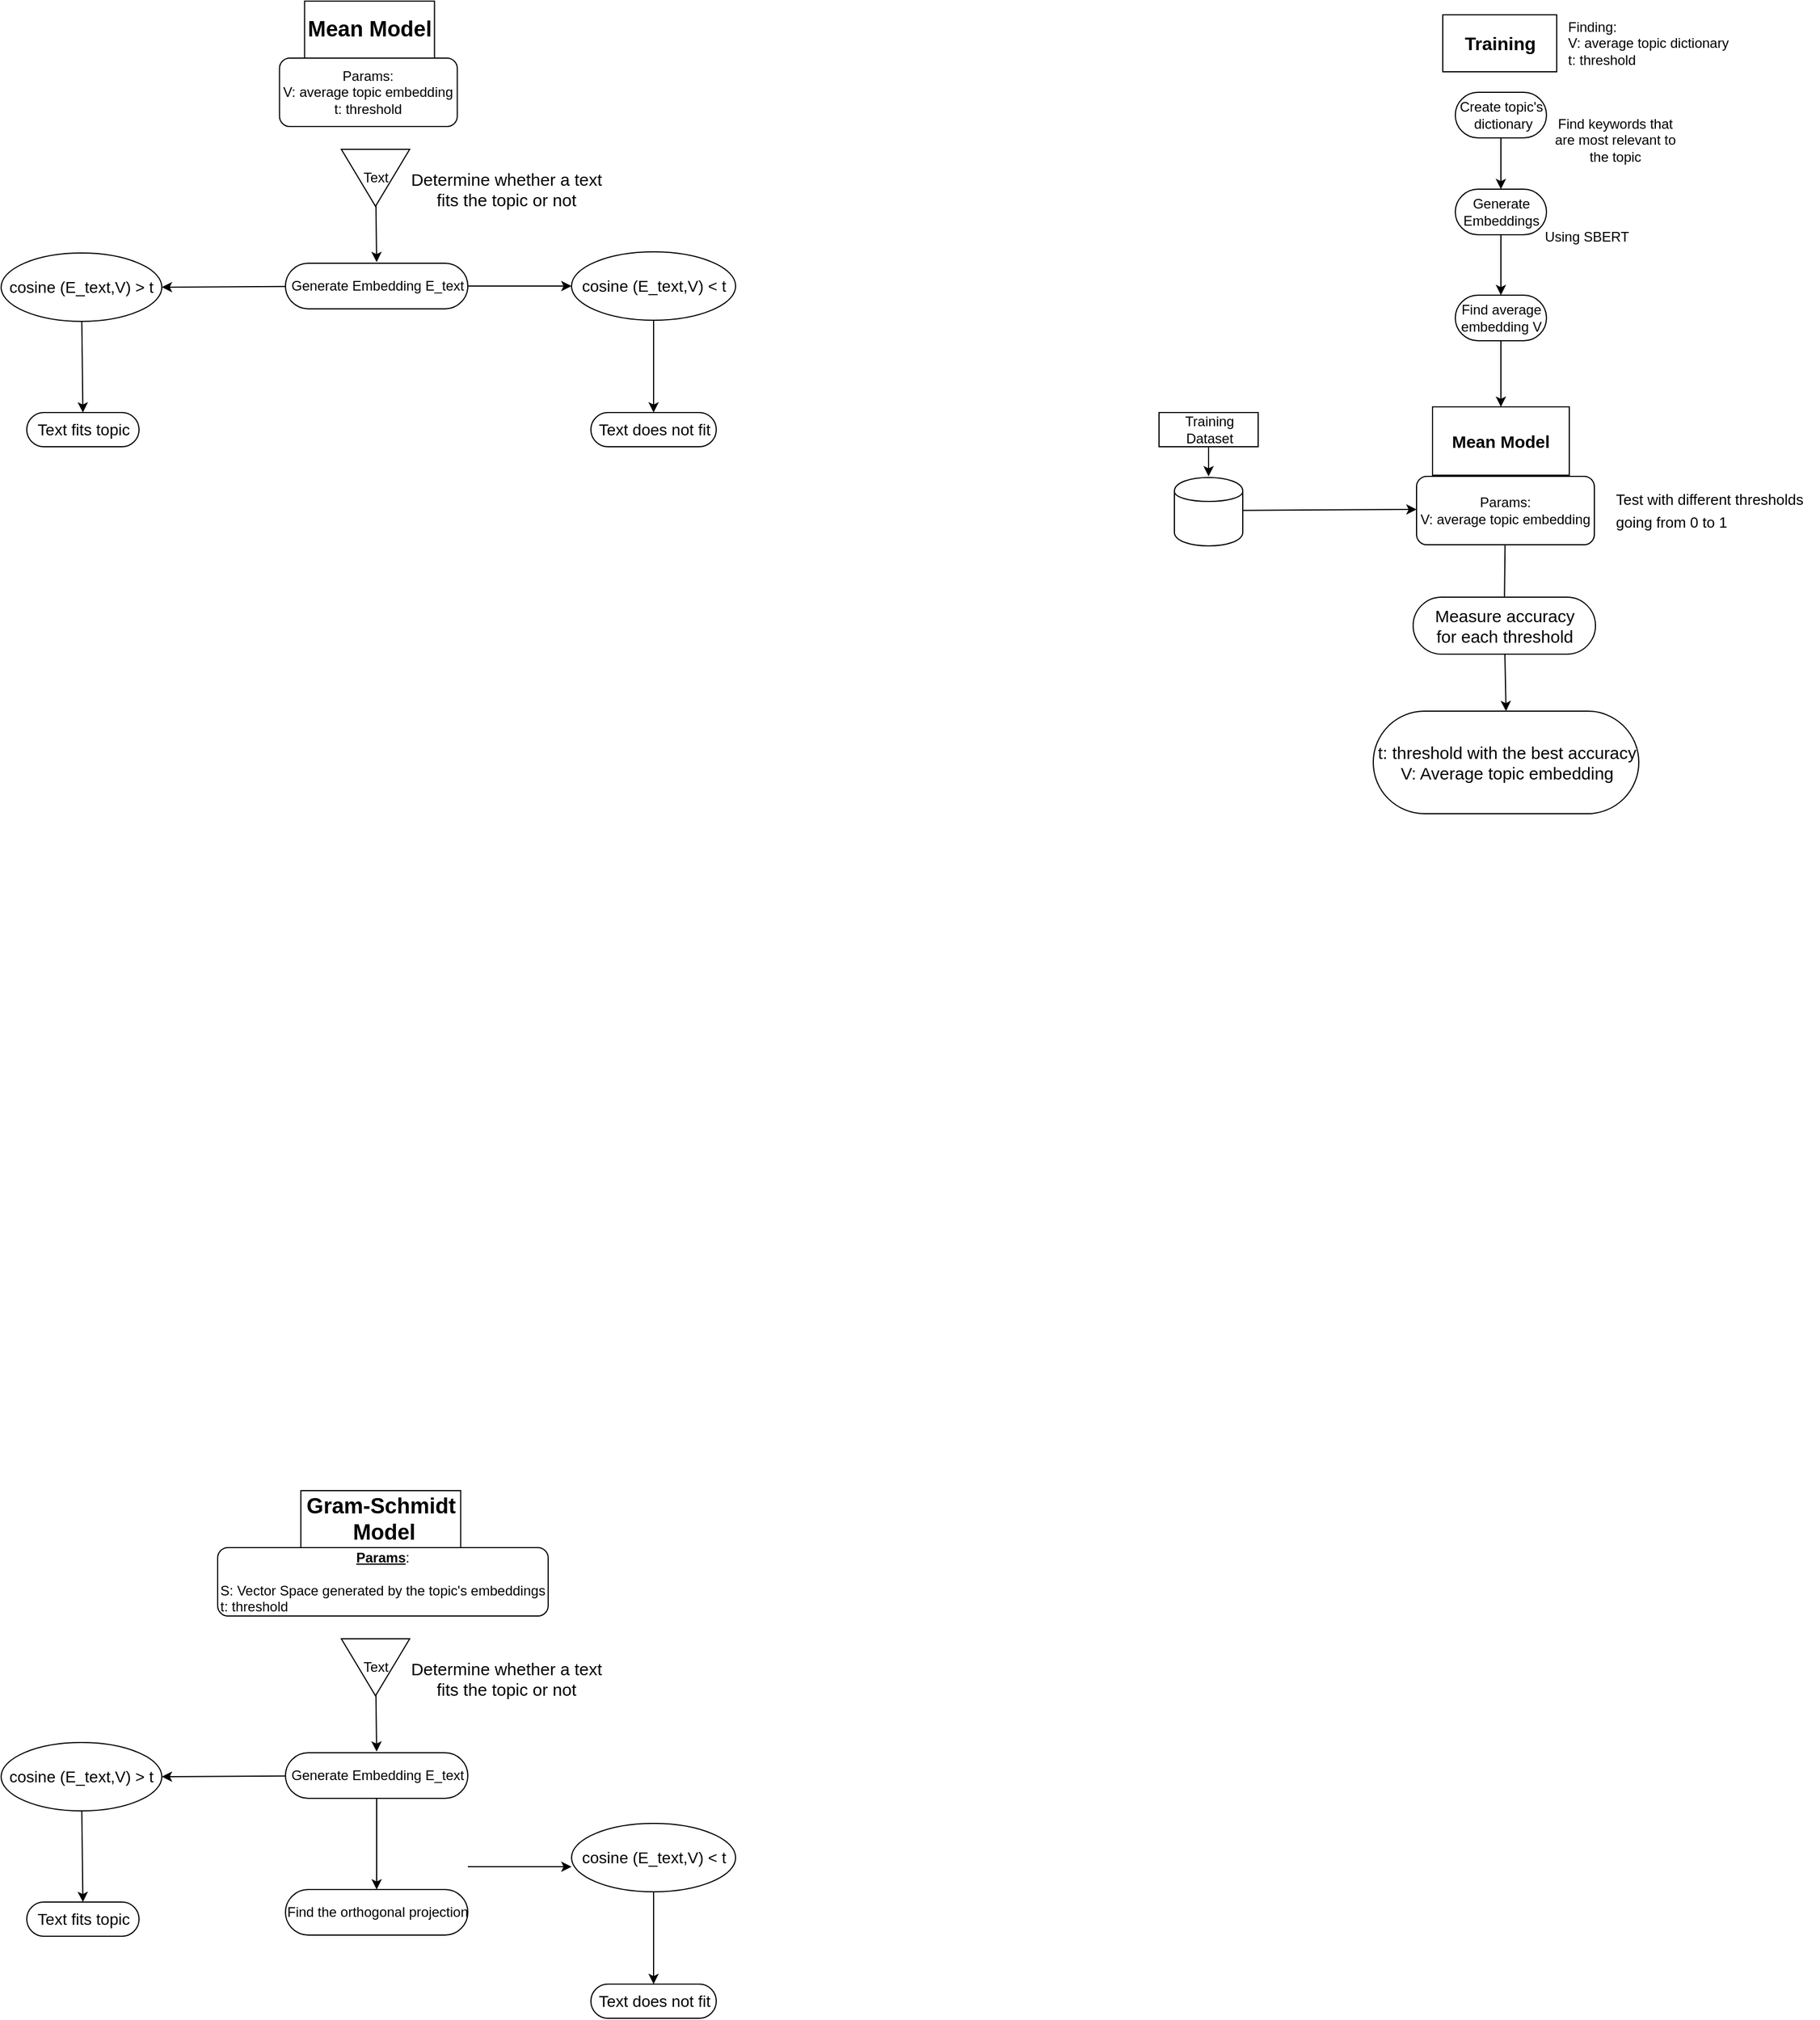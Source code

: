 <mxfile>
    <diagram id="C58ijRKUWDpuQLPkOuTo" name="Page-1">
        <mxGraphModel dx="3168" dy="2652" grid="1" gridSize="10" guides="1" tooltips="1" connect="1" arrows="1" fold="1" page="1" pageScale="1" pageWidth="850" pageHeight="1100" math="0" shadow="0">
            <root>
                <mxCell id="0"/>
                <mxCell id="1" parent="0"/>
                <mxCell id="4" value="" style="edgeStyle=none;html=1;" edge="1" parent="1" source="2" target="3">
                    <mxGeometry relative="1" as="geometry"/>
                </mxCell>
                <mxCell id="2" value="Create topic's&lt;br&gt;&amp;nbsp;dictionary" style="html=1;dashed=0;whitespace=wrap;shape=mxgraph.dfd.start" vertex="1" parent="1">
                    <mxGeometry x="1346" y="103" width="80" height="40" as="geometry"/>
                </mxCell>
                <mxCell id="8" value="" style="edgeStyle=none;html=1;" edge="1" parent="1" source="3" target="7">
                    <mxGeometry relative="1" as="geometry"/>
                </mxCell>
                <mxCell id="3" value="Generate&lt;br&gt;Embeddings" style="html=1;dashed=0;whitespace=wrap;shape=mxgraph.dfd.start" vertex="1" parent="1">
                    <mxGeometry x="1346" y="188" width="80" height="40" as="geometry"/>
                </mxCell>
                <mxCell id="5" value="&lt;font style=&quot;font-size: 16px&quot;&gt;&lt;b&gt;Training&lt;/b&gt;&lt;/font&gt;" style="html=1;dashed=0;whitespace=wrap;" vertex="1" parent="1">
                    <mxGeometry x="1335" y="35" width="100" height="50" as="geometry"/>
                </mxCell>
                <mxCell id="41" value="" style="edgeStyle=none;html=1;fontSize=16;" edge="1" parent="1" source="7" target="40">
                    <mxGeometry relative="1" as="geometry"/>
                </mxCell>
                <mxCell id="7" value="Find average&lt;br&gt;embedding V" style="html=1;dashed=0;whitespace=wrap;shape=mxgraph.dfd.start" vertex="1" parent="1">
                    <mxGeometry x="1346" y="281" width="80" height="40" as="geometry"/>
                </mxCell>
                <mxCell id="50" style="edgeStyle=none;html=1;entryX=0;entryY=0.5;entryDx=0;entryDy=0;fontSize=15;" edge="1" parent="1">
                    <mxGeometry relative="1" as="geometry">
                        <mxPoint x="1159.5" y="469.836" as="sourcePoint"/>
                        <mxPoint x="1312" y="469" as="targetPoint"/>
                    </mxGeometry>
                </mxCell>
                <mxCell id="9" value="" style="shape=cylinder;whiteSpace=wrap;html=1;boundedLbl=1;backgroundOutline=1;" vertex="1" parent="1">
                    <mxGeometry x="1099.5" y="441" width="60" height="60" as="geometry"/>
                </mxCell>
                <mxCell id="28" value="" style="edgeStyle=none;html=1;" edge="1" parent="1" source="10">
                    <mxGeometry relative="1" as="geometry">
                        <mxPoint x="1129.5" y="440" as="targetPoint"/>
                    </mxGeometry>
                </mxCell>
                <mxCell id="10" value="Training&lt;br&gt;Dataset" style="html=1;dashed=0;whitespace=wrap;" vertex="1" parent="1">
                    <mxGeometry x="1086" y="384" width="87" height="30" as="geometry"/>
                </mxCell>
                <mxCell id="12" value="&lt;span style=&quot;font-size: 19px&quot;&gt;&lt;b&gt;Mean Model&lt;/b&gt;&lt;/span&gt;" style="html=1;dashed=0;whitespace=wrap;" vertex="1" parent="1">
                    <mxGeometry x="336.25" y="23" width="114" height="50" as="geometry"/>
                </mxCell>
                <mxCell id="27" style="edgeStyle=none;html=1;entryX=0.5;entryY=0.5;entryDx=0;entryDy=-15;entryPerimeter=0;" edge="1" parent="1">
                    <mxGeometry relative="1" as="geometry">
                        <mxPoint x="398.806" y="196.49" as="sourcePoint"/>
                        <mxPoint x="399.5" y="252" as="targetPoint"/>
                    </mxGeometry>
                </mxCell>
                <mxCell id="14" value="Text" style="triangle;whiteSpace=wrap;html=1;dashed=0;direction=south;" vertex="1" parent="1">
                    <mxGeometry x="368.5" y="153" width="60" height="50" as="geometry"/>
                </mxCell>
                <mxCell id="15" value="&lt;font style=&quot;font-size: 15px&quot;&gt;Determine whether a text&lt;br&gt;fits the topic or not&lt;/font&gt;" style="text;html=1;align=center;verticalAlign=middle;resizable=0;points=[];autosize=1;strokeColor=none;fillColor=none;" vertex="1" parent="1">
                    <mxGeometry x="422.5" y="173" width="180" height="30" as="geometry"/>
                </mxCell>
                <mxCell id="46" style="edgeStyle=none;html=1;entryX=1;entryY=0.5;entryDx=0;entryDy=0;fontSize=13;" edge="1" parent="1" source="21" target="30">
                    <mxGeometry relative="1" as="geometry"/>
                </mxCell>
                <mxCell id="47" style="edgeStyle=none;html=1;entryX=0;entryY=0.5;entryDx=0;entryDy=0;fontSize=13;" edge="1" parent="1" source="21" target="32">
                    <mxGeometry relative="1" as="geometry"/>
                </mxCell>
                <mxCell id="21" value="Generate Embedding E_text" style="html=1;dashed=0;whitespace=wrap;shape=mxgraph.dfd.start" vertex="1" parent="1">
                    <mxGeometry x="319.5" y="253" width="160" height="40" as="geometry"/>
                </mxCell>
                <mxCell id="35" style="edgeStyle=none;html=1;entryX=0.5;entryY=0.5;entryDx=0;entryDy=-15;entryPerimeter=0;fontSize=14;" edge="1" parent="1" source="30" target="34">
                    <mxGeometry relative="1" as="geometry"/>
                </mxCell>
                <mxCell id="30" value="&lt;font style=&quot;font-size: 14px&quot;&gt;cosine (E_text,V) &amp;gt; t&lt;/font&gt;" style="ellipse;whiteSpace=wrap;html=1;rounded=1;dashed=0;" vertex="1" parent="1">
                    <mxGeometry x="70" y="244" width="141" height="60" as="geometry"/>
                </mxCell>
                <mxCell id="37" style="edgeStyle=none;html=1;fontSize=19;" edge="1" parent="1" source="32" target="36">
                    <mxGeometry relative="1" as="geometry"/>
                </mxCell>
                <mxCell id="32" value="&lt;font style=&quot;font-size: 14px&quot;&gt;cosine (E_text,V) &amp;lt; t&lt;/font&gt;" style="ellipse;whiteSpace=wrap;html=1;rounded=1;dashed=0;" vertex="1" parent="1">
                    <mxGeometry x="570.5" y="243" width="144" height="60" as="geometry"/>
                </mxCell>
                <mxCell id="34" value="Text fits topic" style="html=1;dashed=0;whitespace=wrap;shape=mxgraph.dfd.start;fontSize=14;" vertex="1" parent="1">
                    <mxGeometry x="92.5" y="384" width="98.5" height="30" as="geometry"/>
                </mxCell>
                <mxCell id="36" value="Text does not fit" style="html=1;dashed=0;whitespace=wrap;shape=mxgraph.dfd.start;fontSize=14;" vertex="1" parent="1">
                    <mxGeometry x="587.5" y="384" width="110" height="30" as="geometry"/>
                </mxCell>
                <mxCell id="38" value="&lt;div style=&quot;text-align: left; font-size: 12px;&quot;&gt;&lt;span style=&quot;font-size: 12px;&quot;&gt;Finding:&lt;/span&gt;&lt;/div&gt;&lt;div style=&quot;text-align: left; font-size: 12px;&quot;&gt;&lt;span style=&quot;font-size: 12px;&quot;&gt;V: average topic dictionary&lt;/span&gt;&lt;/div&gt;&lt;div style=&quot;text-align: left; font-size: 12px;&quot;&gt;&lt;span style=&quot;font-size: 12px;&quot;&gt;t: threshold&lt;/span&gt;&lt;/div&gt;" style="text;html=1;align=center;verticalAlign=middle;resizable=0;points=[];autosize=1;strokeColor=none;fillColor=none;fontSize=12;" vertex="1" parent="1">
                    <mxGeometry x="1435" y="35" width="160" height="50" as="geometry"/>
                </mxCell>
                <mxCell id="40" value="&lt;b&gt;&lt;font style=&quot;font-size: 15px&quot;&gt;Mean Model&lt;/font&gt;&lt;/b&gt;" style="whiteSpace=wrap;html=1;dashed=0;" vertex="1" parent="1">
                    <mxGeometry x="1326" y="379" width="120" height="60" as="geometry"/>
                </mxCell>
                <mxCell id="42" value="&lt;font style=&quot;font-size: 13px&quot;&gt;Test with different thresholds&lt;br&gt;going from 0 to 1&amp;nbsp;&lt;/font&gt;" style="text;html=1;align=left;verticalAlign=middle;resizable=0;points=[];autosize=1;strokeColor=none;fillColor=none;fontSize=16;" vertex="1" parent="1">
                    <mxGeometry x="1485" y="444" width="180" height="50" as="geometry"/>
                </mxCell>
                <mxCell id="45" value="Params:&lt;br&gt;V: average topic embedding&lt;br&gt;t: threshold" style="rounded=1;whiteSpace=wrap;html=1;dashed=0;" vertex="1" parent="1">
                    <mxGeometry x="314.25" y="73" width="156" height="60" as="geometry"/>
                </mxCell>
                <mxCell id="56" style="edgeStyle=none;html=1;entryX=0.5;entryY=0.5;entryDx=0;entryDy=-15;entryPerimeter=0;fontSize=15;" edge="1" parent="1" source="49" target="55">
                    <mxGeometry relative="1" as="geometry"/>
                </mxCell>
                <mxCell id="49" value="Params:&lt;br&gt;V: average topic embedding" style="rounded=1;whiteSpace=wrap;html=1;dashed=0;" vertex="1" parent="1">
                    <mxGeometry x="1312" y="440" width="156" height="60" as="geometry"/>
                </mxCell>
                <mxCell id="53" value="t: threshold with the best accuracy&lt;br&gt;V: Average topic embedding" style="html=1;dashed=0;whitespace=wrap;shape=mxgraph.dfd.start;fontSize=15;" vertex="1" parent="1">
                    <mxGeometry x="1274" y="646" width="233" height="90" as="geometry"/>
                </mxCell>
                <mxCell id="57" style="edgeStyle=none;html=1;entryX=0.5;entryY=0.5;entryDx=0;entryDy=-45;entryPerimeter=0;fontSize=15;" edge="1" parent="1" source="55" target="53">
                    <mxGeometry relative="1" as="geometry"/>
                </mxCell>
                <mxCell id="55" value="Measure&amp;nbsp;accuracy &lt;br&gt;for each threshold" style="html=1;dashed=0;whitespace=wrap;shape=mxgraph.dfd.start;fontSize=15;" vertex="1" parent="1">
                    <mxGeometry x="1309" y="546" width="160" height="50" as="geometry"/>
                </mxCell>
                <mxCell id="58" value="Find keywords that&lt;br style=&quot;font-size: 12px&quot;&gt;are most relevant to&lt;br style=&quot;font-size: 12px&quot;&gt;the topic" style="text;html=1;align=center;verticalAlign=middle;resizable=0;points=[];autosize=1;strokeColor=none;fillColor=none;fontSize=12;" vertex="1" parent="1">
                    <mxGeometry x="1426" y="120" width="120" height="50" as="geometry"/>
                </mxCell>
                <mxCell id="59" value="Using SBERT" style="text;html=1;align=center;verticalAlign=middle;resizable=0;points=[];autosize=1;strokeColor=none;fillColor=none;fontSize=12;" vertex="1" parent="1">
                    <mxGeometry x="1416" y="220" width="90" height="20" as="geometry"/>
                </mxCell>
                <mxCell id="60" value="&lt;span style=&quot;font-size: 19px&quot;&gt;&lt;b&gt;Gram-Schmidt&lt;br&gt;&amp;nbsp;Model&lt;/b&gt;&lt;/span&gt;" style="html=1;dashed=0;whitespace=wrap;" vertex="1" parent="1">
                    <mxGeometry x="333" y="1330" width="140.25" height="50" as="geometry"/>
                </mxCell>
                <mxCell id="61" style="edgeStyle=none;html=1;entryX=0.5;entryY=0.5;entryDx=0;entryDy=-15;entryPerimeter=0;" edge="1" parent="1">
                    <mxGeometry relative="1" as="geometry">
                        <mxPoint x="398.806" y="1503.49" as="sourcePoint"/>
                        <mxPoint x="399.5" y="1559" as="targetPoint"/>
                    </mxGeometry>
                </mxCell>
                <mxCell id="62" value="Text" style="triangle;whiteSpace=wrap;html=1;dashed=0;direction=south;" vertex="1" parent="1">
                    <mxGeometry x="368.5" y="1460" width="60" height="50" as="geometry"/>
                </mxCell>
                <mxCell id="63" value="&lt;font style=&quot;font-size: 15px&quot;&gt;Determine whether a text&lt;br&gt;fits the topic or not&lt;/font&gt;" style="text;html=1;align=center;verticalAlign=middle;resizable=0;points=[];autosize=1;strokeColor=none;fillColor=none;" vertex="1" parent="1">
                    <mxGeometry x="422.5" y="1480" width="180" height="30" as="geometry"/>
                </mxCell>
                <mxCell id="64" style="edgeStyle=none;html=1;entryX=1;entryY=0.5;entryDx=0;entryDy=0;fontSize=13;" edge="1" parent="1" source="66" target="68">
                    <mxGeometry relative="1" as="geometry"/>
                </mxCell>
                <mxCell id="65" style="edgeStyle=none;html=1;entryX=0;entryY=0.5;entryDx=0;entryDy=0;fontSize=13;" edge="1" parent="1">
                    <mxGeometry relative="1" as="geometry">
                        <mxPoint x="479.5" y="1660" as="sourcePoint"/>
                        <mxPoint x="570.5" y="1660" as="targetPoint"/>
                    </mxGeometry>
                </mxCell>
                <mxCell id="75" value="" style="edgeStyle=none;html=1;fontSize=12;" edge="1" parent="1" source="66" target="74">
                    <mxGeometry relative="1" as="geometry"/>
                </mxCell>
                <mxCell id="66" value="Generate Embedding E_text" style="html=1;dashed=0;whitespace=wrap;shape=mxgraph.dfd.start" vertex="1" parent="1">
                    <mxGeometry x="319.5" y="1560" width="160" height="40" as="geometry"/>
                </mxCell>
                <mxCell id="67" style="edgeStyle=none;html=1;entryX=0.5;entryY=0.5;entryDx=0;entryDy=-15;entryPerimeter=0;fontSize=14;" edge="1" parent="1" source="68" target="71">
                    <mxGeometry relative="1" as="geometry"/>
                </mxCell>
                <mxCell id="68" value="&lt;font style=&quot;font-size: 14px&quot;&gt;cosine (E_text,V) &amp;gt; t&lt;/font&gt;" style="ellipse;whiteSpace=wrap;html=1;rounded=1;dashed=0;" vertex="1" parent="1">
                    <mxGeometry x="70" y="1551" width="141" height="60" as="geometry"/>
                </mxCell>
                <mxCell id="69" style="edgeStyle=none;html=1;fontSize=19;" edge="1" parent="1" source="70" target="72">
                    <mxGeometry relative="1" as="geometry"/>
                </mxCell>
                <mxCell id="70" value="&lt;font style=&quot;font-size: 14px&quot;&gt;cosine (E_text,V) &amp;lt; t&lt;/font&gt;" style="ellipse;whiteSpace=wrap;html=1;rounded=1;dashed=0;" vertex="1" parent="1">
                    <mxGeometry x="570.5" y="1622" width="144" height="60" as="geometry"/>
                </mxCell>
                <mxCell id="71" value="Text fits topic" style="html=1;dashed=0;whitespace=wrap;shape=mxgraph.dfd.start;fontSize=14;" vertex="1" parent="1">
                    <mxGeometry x="92.5" y="1691" width="98.5" height="30" as="geometry"/>
                </mxCell>
                <mxCell id="72" value="Text does not fit" style="html=1;dashed=0;whitespace=wrap;shape=mxgraph.dfd.start;fontSize=14;" vertex="1" parent="1">
                    <mxGeometry x="587.5" y="1763" width="110" height="30" as="geometry"/>
                </mxCell>
                <mxCell id="73" value="&lt;b&gt;&lt;u&gt;Params&lt;/u&gt;&lt;/b&gt;:&lt;br&gt;&lt;br&gt;S: Vector Space generated by the topic's embeddings&lt;br&gt;&lt;div style=&quot;text-align: left&quot;&gt;&lt;span&gt;t: threshold&lt;/span&gt;&lt;/div&gt;" style="rounded=1;whiteSpace=wrap;html=1;dashed=0;" vertex="1" parent="1">
                    <mxGeometry x="260" y="1380" width="290" height="60" as="geometry"/>
                </mxCell>
                <mxCell id="74" value="Find the orthogonal projection&lt;br&gt;" style="html=1;dashed=0;whitespace=wrap;shape=mxgraph.dfd.start" vertex="1" parent="1">
                    <mxGeometry x="319.5" y="1680" width="160" height="40" as="geometry"/>
                </mxCell>
            </root>
        </mxGraphModel>
    </diagram>
</mxfile>